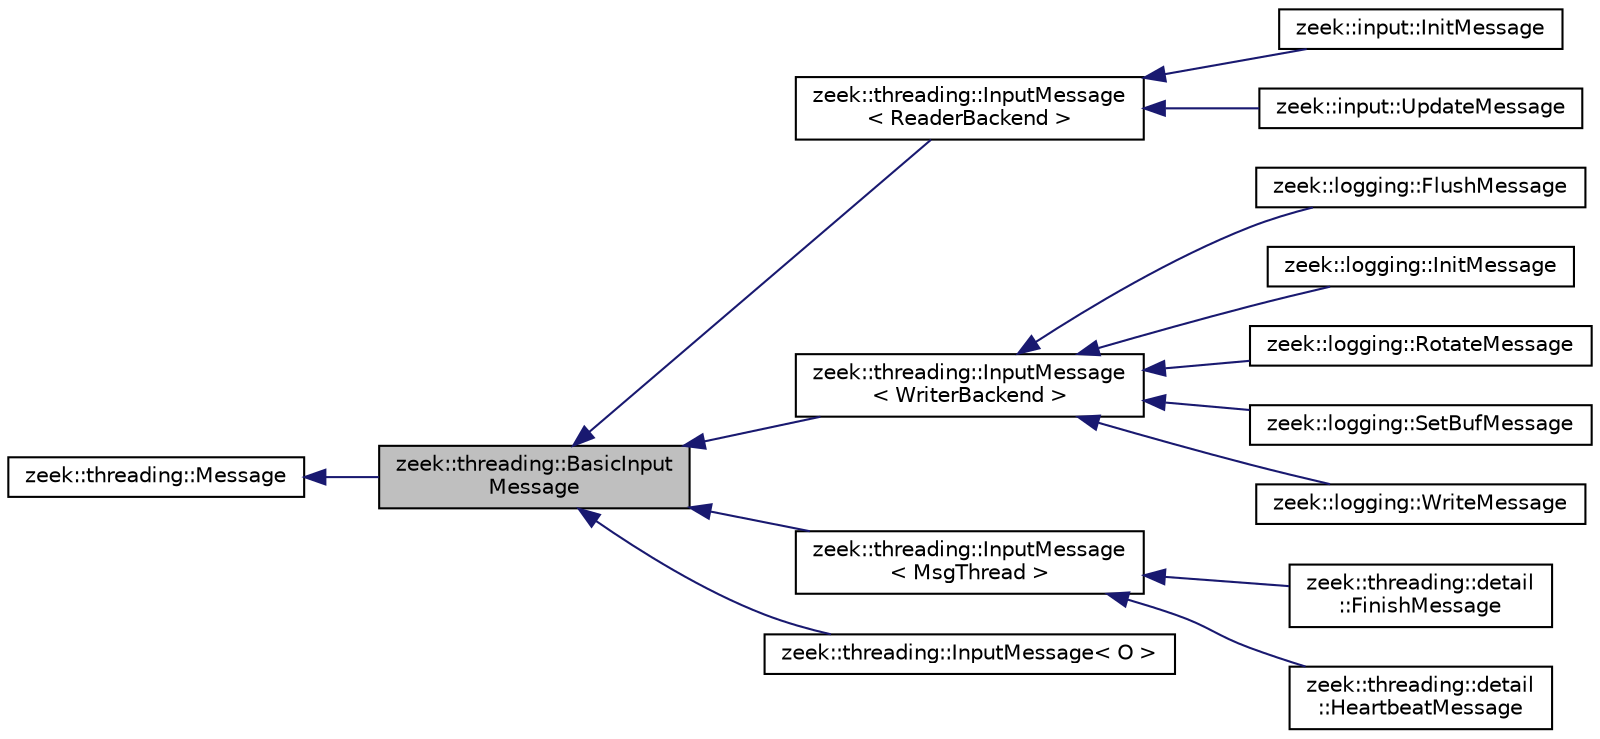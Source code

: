 digraph "zeek::threading::BasicInputMessage"
{
 // LATEX_PDF_SIZE
  edge [fontname="Helvetica",fontsize="10",labelfontname="Helvetica",labelfontsize="10"];
  node [fontname="Helvetica",fontsize="10",shape=record];
  rankdir="LR";
  Node1 [label="zeek::threading::BasicInput\lMessage",height=0.2,width=0.4,color="black", fillcolor="grey75", style="filled", fontcolor="black",tooltip=" "];
  Node2 -> Node1 [dir="back",color="midnightblue",fontsize="10",style="solid",fontname="Helvetica"];
  Node2 [label="zeek::threading::Message",height=0.2,width=0.4,color="black", fillcolor="white", style="filled",URL="$d8/dbb/classzeek_1_1threading_1_1Message.html",tooltip=" "];
  Node1 -> Node3 [dir="back",color="midnightblue",fontsize="10",style="solid",fontname="Helvetica"];
  Node3 [label="zeek::threading::InputMessage\l\< ReaderBackend \>",height=0.2,width=0.4,color="black", fillcolor="white", style="filled",URL="$d4/d14/classzeek_1_1threading_1_1InputMessage.html",tooltip=" "];
  Node3 -> Node4 [dir="back",color="midnightblue",fontsize="10",style="solid",fontname="Helvetica"];
  Node4 [label="zeek::input::InitMessage",height=0.2,width=0.4,color="black", fillcolor="white", style="filled",URL="$d6/d27/classzeek_1_1input_1_1InitMessage.html",tooltip=" "];
  Node3 -> Node5 [dir="back",color="midnightblue",fontsize="10",style="solid",fontname="Helvetica"];
  Node5 [label="zeek::input::UpdateMessage",height=0.2,width=0.4,color="black", fillcolor="white", style="filled",URL="$de/d01/classzeek_1_1input_1_1UpdateMessage.html",tooltip=" "];
  Node1 -> Node6 [dir="back",color="midnightblue",fontsize="10",style="solid",fontname="Helvetica"];
  Node6 [label="zeek::threading::InputMessage\l\< WriterBackend \>",height=0.2,width=0.4,color="black", fillcolor="white", style="filled",URL="$d4/d14/classzeek_1_1threading_1_1InputMessage.html",tooltip=" "];
  Node6 -> Node7 [dir="back",color="midnightblue",fontsize="10",style="solid",fontname="Helvetica"];
  Node7 [label="zeek::logging::FlushMessage",height=0.2,width=0.4,color="black", fillcolor="white", style="filled",URL="$df/d22/classzeek_1_1logging_1_1FlushMessage.html",tooltip=" "];
  Node6 -> Node8 [dir="back",color="midnightblue",fontsize="10",style="solid",fontname="Helvetica"];
  Node8 [label="zeek::logging::InitMessage",height=0.2,width=0.4,color="black", fillcolor="white", style="filled",URL="$d1/d53/classzeek_1_1logging_1_1InitMessage.html",tooltip=" "];
  Node6 -> Node9 [dir="back",color="midnightblue",fontsize="10",style="solid",fontname="Helvetica"];
  Node9 [label="zeek::logging::RotateMessage",height=0.2,width=0.4,color="black", fillcolor="white", style="filled",URL="$d7/dcc/classzeek_1_1logging_1_1RotateMessage.html",tooltip=" "];
  Node6 -> Node10 [dir="back",color="midnightblue",fontsize="10",style="solid",fontname="Helvetica"];
  Node10 [label="zeek::logging::SetBufMessage",height=0.2,width=0.4,color="black", fillcolor="white", style="filled",URL="$d7/db7/classzeek_1_1logging_1_1SetBufMessage.html",tooltip=" "];
  Node6 -> Node11 [dir="back",color="midnightblue",fontsize="10",style="solid",fontname="Helvetica"];
  Node11 [label="zeek::logging::WriteMessage",height=0.2,width=0.4,color="black", fillcolor="white", style="filled",URL="$dc/da2/classzeek_1_1logging_1_1WriteMessage.html",tooltip=" "];
  Node1 -> Node12 [dir="back",color="midnightblue",fontsize="10",style="solid",fontname="Helvetica"];
  Node12 [label="zeek::threading::InputMessage\l\< MsgThread \>",height=0.2,width=0.4,color="black", fillcolor="white", style="filled",URL="$d4/d14/classzeek_1_1threading_1_1InputMessage.html",tooltip=" "];
  Node12 -> Node13 [dir="back",color="midnightblue",fontsize="10",style="solid",fontname="Helvetica"];
  Node13 [label="zeek::threading::detail\l::FinishMessage",height=0.2,width=0.4,color="black", fillcolor="white", style="filled",URL="$dc/d93/classzeek_1_1threading_1_1detail_1_1FinishMessage.html",tooltip=" "];
  Node12 -> Node14 [dir="back",color="midnightblue",fontsize="10",style="solid",fontname="Helvetica"];
  Node14 [label="zeek::threading::detail\l::HeartbeatMessage",height=0.2,width=0.4,color="black", fillcolor="white", style="filled",URL="$dc/d5e/classzeek_1_1threading_1_1detail_1_1HeartbeatMessage.html",tooltip="Sends a heartbeat to the child thread."];
  Node1 -> Node15 [dir="back",color="midnightblue",fontsize="10",style="solid",fontname="Helvetica"];
  Node15 [label="zeek::threading::InputMessage\< O \>",height=0.2,width=0.4,color="black", fillcolor="white", style="filled",URL="$d4/d14/classzeek_1_1threading_1_1InputMessage.html",tooltip=" "];
}
